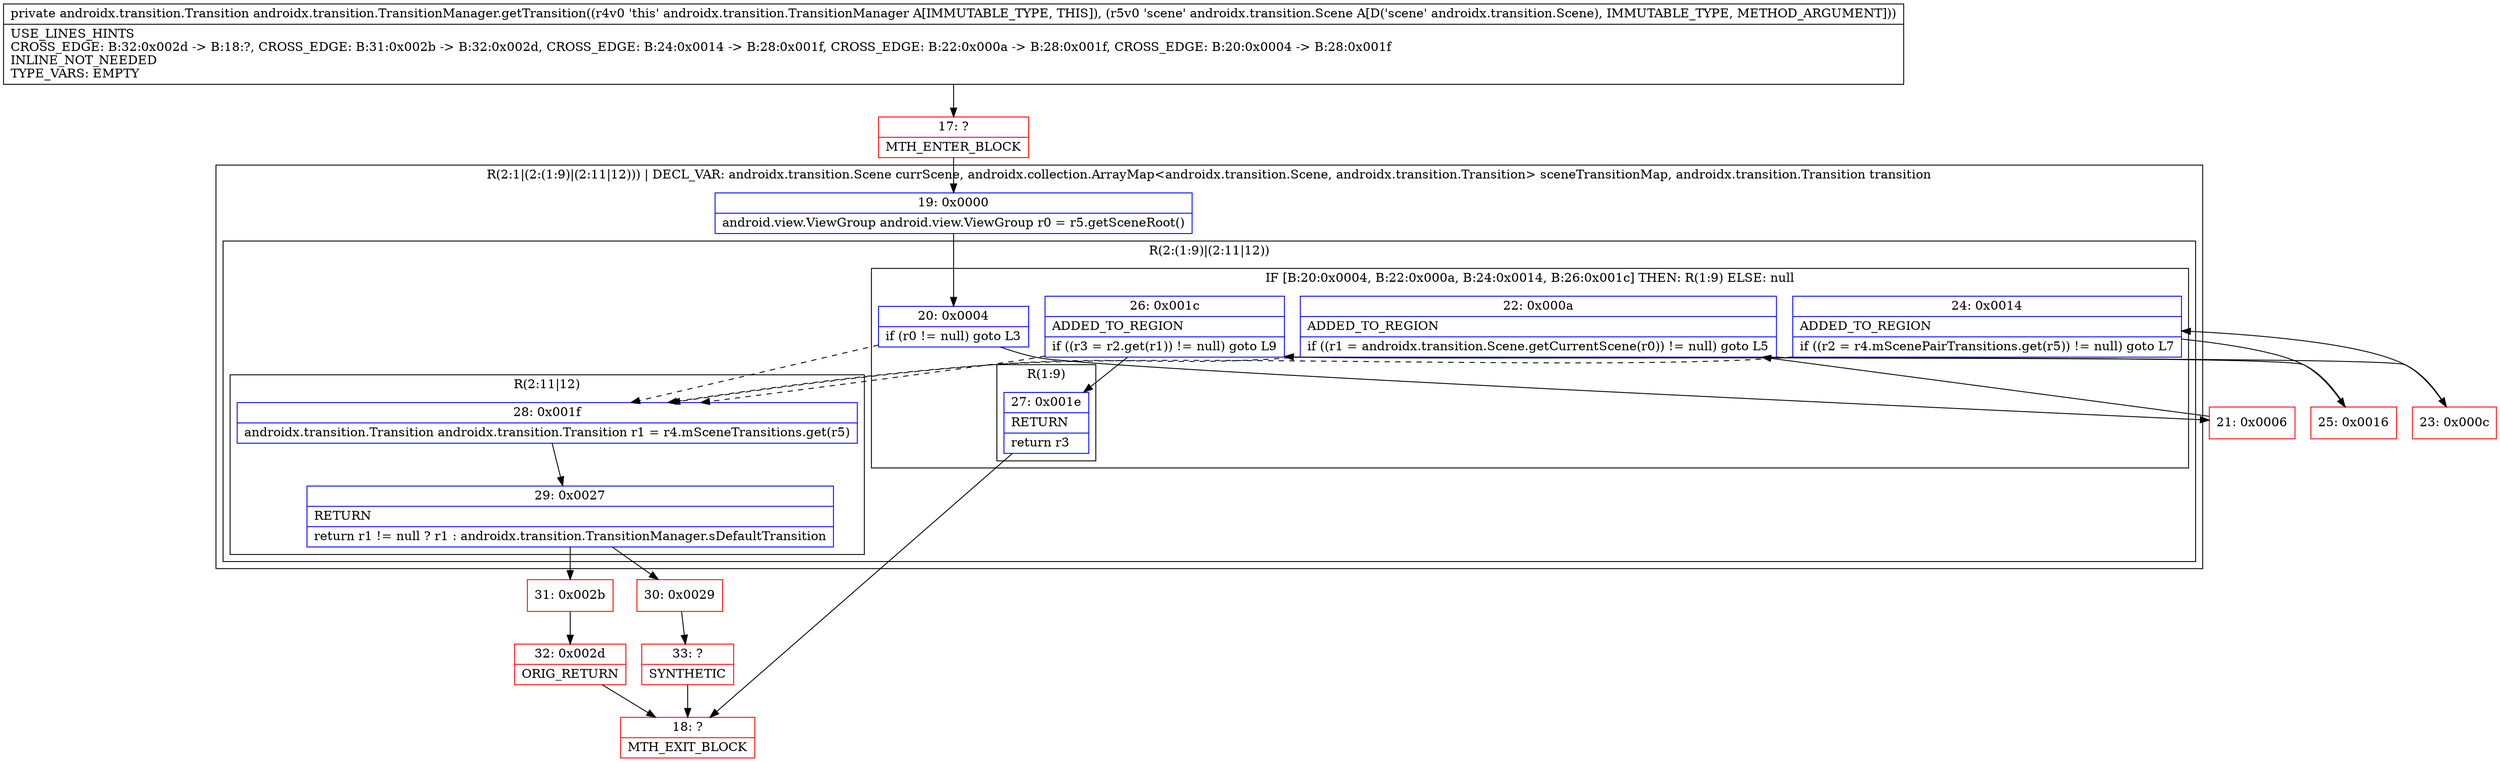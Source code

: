 digraph "CFG forandroidx.transition.TransitionManager.getTransition(Landroidx\/transition\/Scene;)Landroidx\/transition\/Transition;" {
subgraph cluster_Region_1562898594 {
label = "R(2:1|(2:(1:9)|(2:11|12))) | DECL_VAR: androidx.transition.Scene currScene, androidx.collection.ArrayMap\<androidx.transition.Scene, androidx.transition.Transition\> sceneTransitionMap, androidx.transition.Transition transition\l";
node [shape=record,color=blue];
Node_19 [shape=record,label="{19\:\ 0x0000|android.view.ViewGroup android.view.ViewGroup r0 = r5.getSceneRoot()\l}"];
subgraph cluster_Region_673194937 {
label = "R(2:(1:9)|(2:11|12))";
node [shape=record,color=blue];
subgraph cluster_IfRegion_324361473 {
label = "IF [B:20:0x0004, B:22:0x000a, B:24:0x0014, B:26:0x001c] THEN: R(1:9) ELSE: null";
node [shape=record,color=blue];
Node_20 [shape=record,label="{20\:\ 0x0004|if (r0 != null) goto L3\l}"];
Node_22 [shape=record,label="{22\:\ 0x000a|ADDED_TO_REGION\l|if ((r1 = androidx.transition.Scene.getCurrentScene(r0)) != null) goto L5\l}"];
Node_24 [shape=record,label="{24\:\ 0x0014|ADDED_TO_REGION\l|if ((r2 = r4.mScenePairTransitions.get(r5)) != null) goto L7\l}"];
Node_26 [shape=record,label="{26\:\ 0x001c|ADDED_TO_REGION\l|if ((r3 = r2.get(r1)) != null) goto L9\l}"];
subgraph cluster_Region_2128232354 {
label = "R(1:9)";
node [shape=record,color=blue];
Node_27 [shape=record,label="{27\:\ 0x001e|RETURN\l|return r3\l}"];
}
}
subgraph cluster_Region_2027043730 {
label = "R(2:11|12)";
node [shape=record,color=blue];
Node_28 [shape=record,label="{28\:\ 0x001f|androidx.transition.Transition androidx.transition.Transition r1 = r4.mSceneTransitions.get(r5)\l}"];
Node_29 [shape=record,label="{29\:\ 0x0027|RETURN\l|return r1 != null ? r1 : androidx.transition.TransitionManager.sDefaultTransition\l}"];
}
}
}
Node_17 [shape=record,color=red,label="{17\:\ ?|MTH_ENTER_BLOCK\l}"];
Node_21 [shape=record,color=red,label="{21\:\ 0x0006}"];
Node_23 [shape=record,color=red,label="{23\:\ 0x000c}"];
Node_25 [shape=record,color=red,label="{25\:\ 0x0016}"];
Node_18 [shape=record,color=red,label="{18\:\ ?|MTH_EXIT_BLOCK\l}"];
Node_30 [shape=record,color=red,label="{30\:\ 0x0029}"];
Node_33 [shape=record,color=red,label="{33\:\ ?|SYNTHETIC\l}"];
Node_31 [shape=record,color=red,label="{31\:\ 0x002b}"];
Node_32 [shape=record,color=red,label="{32\:\ 0x002d|ORIG_RETURN\l}"];
MethodNode[shape=record,label="{private androidx.transition.Transition androidx.transition.TransitionManager.getTransition((r4v0 'this' androidx.transition.TransitionManager A[IMMUTABLE_TYPE, THIS]), (r5v0 'scene' androidx.transition.Scene A[D('scene' androidx.transition.Scene), IMMUTABLE_TYPE, METHOD_ARGUMENT]))  | USE_LINES_HINTS\lCROSS_EDGE: B:32:0x002d \-\> B:18:?, CROSS_EDGE: B:31:0x002b \-\> B:32:0x002d, CROSS_EDGE: B:24:0x0014 \-\> B:28:0x001f, CROSS_EDGE: B:22:0x000a \-\> B:28:0x001f, CROSS_EDGE: B:20:0x0004 \-\> B:28:0x001f\lINLINE_NOT_NEEDED\lTYPE_VARS: EMPTY\l}"];
MethodNode -> Node_17;Node_19 -> Node_20;
Node_20 -> Node_21;
Node_20 -> Node_28[style=dashed];
Node_22 -> Node_23;
Node_22 -> Node_28[style=dashed];
Node_24 -> Node_25;
Node_24 -> Node_28[style=dashed];
Node_26 -> Node_27;
Node_26 -> Node_28[style=dashed];
Node_27 -> Node_18;
Node_28 -> Node_29;
Node_29 -> Node_30;
Node_29 -> Node_31;
Node_17 -> Node_19;
Node_21 -> Node_22;
Node_23 -> Node_24;
Node_25 -> Node_26;
Node_30 -> Node_33;
Node_33 -> Node_18;
Node_31 -> Node_32;
Node_32 -> Node_18;
}

